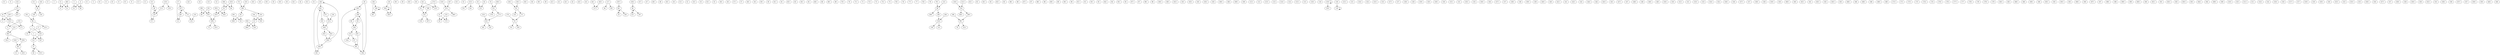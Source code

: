 digraph adj {
graph [k=45]
edge [d=-44]
"0+" [l=1882 C=17362]
"0-" [l=1882 C=17362]
"1+" [l=1110 C=10861]
"1-" [l=1110 C=10861]
"2+" [l=629 C=5640]
"2-" [l=629 C=5640]
"3+" [l=1256 C=11554]
"3-" [l=1256 C=11554]
"4+" [l=50 C=47]
"4-" [l=50 C=47]
"5+" [l=106 C=354]
"5-" [l=106 C=354]
"6+" [l=130 C=418]
"6-" [l=130 C=418]
"7+" [l=46 C=8]
"7-" [l=46 C=8]
"8+" [l=112 C=382]
"8-" [l=112 C=382]
"9+" [l=549 C=4578]
"9-" [l=549 C=4578]
"10+" [l=3098 C=30546]
"10-" [l=3098 C=30546]
"11+" [l=249 C=1013]
"11-" [l=249 C=1013]
"12+" [l=1654 C=16373]
"12-" [l=1654 C=16373]
"13+" [l=4435 C=43708]
"13-" [l=4435 C=43708]
"14+" [l=399 C=3495]
"14-" [l=399 C=3495]
"15+" [l=105 C=417]
"15-" [l=105 C=417]
"16+" [l=594 C=5745]
"16-" [l=594 C=5745]
"17+" [l=1628 C=15368]
"17-" [l=1628 C=15368]
"18+" [l=151 C=896]
"18-" [l=151 C=896]
"19+" [l=149 C=406]
"19-" [l=149 C=406]
"20+" [l=108 C=391]
"20-" [l=108 C=391]
"21+" [l=208 C=1717]
"21-" [l=208 C=1717]
"22+" [l=67 C=234]
"22-" [l=67 C=234]
"23+" [l=90 C=434]
"23-" [l=90 C=434]
"24+" [l=111 C=330]
"24-" [l=111 C=330]
"25+" [l=3855 C=36225]
"25-" [l=3855 C=36225]
"26+" [l=1674 C=17595]
"26-" [l=1674 C=17595]
"27+" [l=929 C=8634]
"27-" [l=929 C=8634]
"28+" [l=1009 C=9529]
"28-" [l=1009 C=9529]
"29+" [l=571 C=5446]
"29-" [l=571 C=5446]
"30+" [l=1666 C=16268]
"30-" [l=1666 C=16268]
"31+" [l=553 C=4428]
"31-" [l=553 C=4428]
"32+" [l=842 C=7700]
"32-" [l=842 C=7700]
"33+" [l=815 C=7745]
"33-" [l=815 C=7745]
"34+" [l=1835 C=16878]
"34-" [l=1835 C=16878]
"35+" [l=47 C=96]
"35-" [l=47 C=96]
"36+" [l=129 C=682]
"36-" [l=129 C=682]
"37+" [l=45 C=15]
"37-" [l=45 C=15]
"38+" [l=59 C=446]
"38-" [l=59 C=446]
"39+" [l=1412 C=13683]
"39-" [l=1412 C=13683]
"40+" [l=52 C=231]
"40-" [l=52 C=231]
"41+" [l=135 C=760]
"41-" [l=135 C=760]
"42+" [l=2001 C=20643]
"42-" [l=2001 C=20643]
"43+" [l=1048 C=8803]
"43-" [l=1048 C=8803]
"44+" [l=1897 C=18252]
"44-" [l=1897 C=18252]
"45+" [l=45 C=3]
"45-" [l=45 C=3]
"46+" [l=78 C=1127]
"46-" [l=78 C=1127]
"47+" [l=2099 C=21848]
"47-" [l=2099 C=21848]
"48+" [l=45 C=6]
"48-" [l=45 C=6]
"49+" [l=3128 C=30188]
"49-" [l=3128 C=30188]
"50+" [l=3831 C=36257]
"50-" [l=3831 C=36257]
"51+" [l=184 C=991]
"51-" [l=184 C=991]
"52+" [l=62 C=363]
"52-" [l=62 C=363]
"53+" [l=953 C=9610]
"53-" [l=953 C=9610]
"54+" [l=71 C=208]
"54-" [l=71 C=208]
"55+" [l=127 C=597]
"55-" [l=127 C=597]
"56+" [l=2060 C=17224]
"56-" [l=2060 C=17224]
"57+" [l=1787 C=14316]
"57-" [l=1787 C=14316]
"58+" [l=1547 C=14456]
"58-" [l=1547 C=14456]
"59+" [l=492 C=3650]
"59-" [l=492 C=3650]
"60+" [l=153 C=987]
"60-" [l=153 C=987]
"61+" [l=3254 C=33194]
"61-" [l=3254 C=33194]
"62+" [l=51 C=59]
"62-" [l=51 C=59]
"63+" [l=93 C=219]
"63-" [l=93 C=219]
"64+" [l=671 C=5153]
"64-" [l=671 C=5153]
"65+" [l=630 C=5963]
"65-" [l=630 C=5963]
"66+" [l=127 C=473]
"66-" [l=127 C=473]
"67+" [l=72 C=315]
"67-" [l=72 C=315]
"68+" [l=163 C=961]
"68-" [l=163 C=961]
"69+" [l=437 C=3191]
"69-" [l=437 C=3191]
"70+" [l=1286 C=12983]
"70-" [l=1286 C=12983]
"71+" [l=537 C=4093]
"71-" [l=537 C=4093]
"72+" [l=1041 C=9824]
"72-" [l=1041 C=9824]
"73+" [l=3292 C=34348]
"73-" [l=3292 C=34348]
"74+" [l=622 C=4992]
"74-" [l=622 C=4992]
"75+" [l=97 C=313]
"75-" [l=97 C=313]
"76+" [l=165 C=1091]
"76-" [l=165 C=1091]
"77+" [l=95 C=197]
"77-" [l=95 C=197]
"78+" [l=153 C=1075]
"78-" [l=153 C=1075]
"79+" [l=1453 C=13685]
"79-" [l=1453 C=13685]
"80+" [l=69 C=1140]
"80-" [l=69 C=1140]
"81+" [l=1094 C=9459]
"81-" [l=1094 C=9459]
"82+" [l=153 C=618]
"82-" [l=153 C=618]
"83+" [l=46 C=91]
"83-" [l=46 C=91]
"84+" [l=89 C=526]
"84-" [l=89 C=526]
"85+" [l=477 C=3922]
"85-" [l=477 C=3922]
"86+" [l=2297 C=21987]
"86-" [l=2297 C=21987]
"87+" [l=102 C=338]
"87-" [l=102 C=338]
"88+" [l=2452 C=23362]
"88-" [l=2452 C=23362]
"89+" [l=115 C=413]
"89-" [l=115 C=413]
"90+" [l=343 C=2751]
"90-" [l=343 C=2751]
"91+" [l=3934 C=38772]
"91-" [l=3934 C=38772]
"92+" [l=133 C=442]
"92-" [l=133 C=442]
"93+" [l=143 C=1049]
"93-" [l=143 C=1049]
"94+" [l=709 C=4827]
"94-" [l=709 C=4827]
"95+" [l=116 C=739]
"95-" [l=116 C=739]
"96+" [l=67 C=186]
"96-" [l=67 C=186]
"97+" [l=325 C=1697]
"97-" [l=325 C=1697]
"98+" [l=184 C=735]
"98-" [l=184 C=735]
"99+" [l=50 C=102]
"99-" [l=50 C=102]
"100+" [l=117 C=315]
"100-" [l=117 C=315]
"101+" [l=205 C=1057]
"101-" [l=205 C=1057]
"102+" [l=380 C=2746]
"102-" [l=380 C=2746]
"103+" [l=582 C=3983]
"103-" [l=582 C=3983]
"104+" [l=47 C=184]
"104-" [l=47 C=184]
"105+" [l=112 C=676]
"105-" [l=112 C=676]
"106+" [l=4121 C=36881]
"106-" [l=4121 C=36881]
"107+" [l=45 C=6]
"107-" [l=45 C=6]
"108+" [l=195 C=997]
"108-" [l=195 C=997]
"109+" [l=247 C=1898]
"109-" [l=247 C=1898]
"110+" [l=435 C=3628]
"110-" [l=435 C=3628]
"111+" [l=56 C=38]
"111-" [l=56 C=38]
"112+" [l=1579 C=12958]
"112-" [l=1579 C=12958]
"113+" [l=128 C=589]
"113-" [l=128 C=589]
"114+" [l=106 C=470]
"114-" [l=106 C=470]
"115+" [l=232 C=1229]
"115-" [l=232 C=1229]
"116+" [l=167 C=899]
"116-" [l=167 C=899]
"117+" [l=2629 C=22870]
"117-" [l=2629 C=22870]
"118+" [l=363 C=2415]
"118-" [l=363 C=2415]
"119+" [l=48 C=77]
"119-" [l=48 C=77]
"120+" [l=4018 C=41714]
"120-" [l=4018 C=41714]
"121+" [l=99 C=309]
"121-" [l=99 C=309]
"122+" [l=709 C=6882]
"122-" [l=709 C=6882]
"123+" [l=2727 C=25332]
"123-" [l=2727 C=25332]
"124+" [l=1100 C=9689]
"124-" [l=1100 C=9689]
"125+" [l=122 C=369]
"125-" [l=122 C=369]
"126+" [l=1379 C=12388]
"126-" [l=1379 C=12388]
"127+" [l=3981 C=40932]
"127-" [l=3981 C=40932]
"128+" [l=1550 C=17273]
"128-" [l=1550 C=17273]
"129+" [l=918 C=7897]
"129-" [l=918 C=7897]
"130+" [l=726 C=7043]
"130-" [l=726 C=7043]
"131+" [l=2369 C=21322]
"131-" [l=2369 C=21322]
"132+" [l=1013 C=9658]
"132-" [l=1013 C=9658]
"133+" [l=1263 C=12038]
"133-" [l=1263 C=12038]
"134+" [l=2156 C=23000]
"134-" [l=2156 C=23000]
"135+" [l=1378 C=13026]
"135-" [l=1378 C=13026]
"136+" [l=189 C=653]
"136-" [l=189 C=653]
"137+" [l=1506 C=12432]
"137-" [l=1506 C=12432]
"138+" [l=110 C=516]
"138-" [l=110 C=516]
"139+" [l=908 C=9266]
"139-" [l=908 C=9266]
"140+" [l=2038 C=19872]
"140-" [l=2038 C=19872]
"141+" [l=1336 C=12878]
"141-" [l=1336 C=12878]
"142+" [l=214 C=1213]
"142-" [l=214 C=1213]
"143+" [l=158 C=782]
"143-" [l=158 C=782]
"144+" [l=1027 C=8530]
"144-" [l=1027 C=8530]
"145+" [l=184 C=911]
"145-" [l=184 C=911]
"146+" [l=46 C=85]
"146-" [l=46 C=85]
"147+" [l=262 C=2008]
"147-" [l=262 C=2008]
"148+" [l=481 C=4608]
"148-" [l=481 C=4608]
"149+" [l=171 C=1079]
"149-" [l=171 C=1079]
"150+" [l=151 C=448]
"150-" [l=151 C=448]
"151+" [l=209 C=1078]
"151-" [l=209 C=1078]
"152+" [l=412 C=3635]
"152-" [l=412 C=3635]
"153+" [l=90 C=338]
"153-" [l=90 C=338]
"154+" [l=464 C=2924]
"154-" [l=464 C=2924]
"155+" [l=49 C=32]
"155-" [l=49 C=32]
"156+" [l=633 C=4658]
"156-" [l=633 C=4658]
"157+" [l=3305 C=29233]
"157-" [l=3305 C=29233]
"158+" [l=114 C=657]
"158-" [l=114 C=657]
"159+" [l=118 C=431]
"159-" [l=118 C=431]
"160+" [l=1767 C=15582]
"160-" [l=1767 C=15582]
"161+" [l=97 C=303]
"161-" [l=97 C=303]
"162+" [l=232 C=931]
"162-" [l=232 C=931]
"163+" [l=146 C=460]
"163-" [l=146 C=460]
"164+" [l=2350 C=23476]
"164-" [l=2350 C=23476]
"165+" [l=5644 C=57714]
"165-" [l=5644 C=57714]
"166+" [l=960 C=9535]
"166-" [l=960 C=9535]
"167+" [l=642 C=6334]
"167-" [l=642 C=6334]
"168+" [l=593 C=5465]
"168-" [l=593 C=5465]
"169+" [l=342 C=2618]
"169-" [l=342 C=2618]
"170+" [l=1221 C=10731]
"170-" [l=1221 C=10731]
"171+" [l=118 C=560]
"171-" [l=118 C=560]
"172+" [l=346 C=2781]
"172-" [l=346 C=2781]
"173+" [l=925 C=7279]
"173-" [l=925 C=7279]
"174+" [l=1621 C=14701]
"174-" [l=1621 C=14701]
"175+" [l=56 C=165]
"175-" [l=56 C=165]
"176+" [l=196 C=1260]
"176-" [l=196 C=1260]
"177+" [l=3373 C=33775]
"177-" [l=3373 C=33775]
"178+" [l=191 C=778]
"178-" [l=191 C=778]
"179+" [l=4035 C=37904]
"179-" [l=4035 C=37904]
"180+" [l=124 C=604]
"180-" [l=124 C=604]
"181+" [l=1529 C=14971]
"181-" [l=1529 C=14971]
"182+" [l=118 C=464]
"182-" [l=118 C=464]
"183+" [l=630 C=6079]
"183-" [l=630 C=6079]
"184+" [l=89 C=427]
"184-" [l=89 C=427]
"185+" [l=99 C=619]
"185-" [l=99 C=619]
"186+" [l=458 C=3548]
"186-" [l=458 C=3548]
"187+" [l=67 C=156]
"187-" [l=67 C=156]
"188+" [l=1157 C=10111]
"188-" [l=1157 C=10111]
"189+" [l=953 C=8370]
"189-" [l=953 C=8370]
"190+" [l=1097 C=8653]
"190-" [l=1097 C=8653]
"191+" [l=127 C=550]
"191-" [l=127 C=550]
"192+" [l=196 C=1048]
"192-" [l=196 C=1048]
"193+" [l=505 C=3424]
"193-" [l=505 C=3424]
"194+" [l=89 C=460]
"194-" [l=89 C=460]
"195+" [l=2072 C=22453]
"195-" [l=2072 C=22453]
"196+" [l=2642 C=24493]
"196-" [l=2642 C=24493]
"197+" [l=240 C=935]
"197-" [l=240 C=935]
"198+" [l=122 C=294]
"198-" [l=122 C=294]
"199+" [l=2032 C=18312]
"199-" [l=2032 C=18312]
"200+" [l=4141 C=42038]
"200-" [l=4141 C=42038]
"201+" [l=349 C=2827]
"201-" [l=349 C=2827]
"202+" [l=101 C=441]
"202-" [l=101 C=441]
"203+" [l=3490 C=30200]
"203-" [l=3490 C=30200]
"204+" [l=834 C=7780]
"204-" [l=834 C=7780]
"205+" [l=902 C=7710]
"205-" [l=902 C=7710]
"206+" [l=653 C=6629]
"206-" [l=653 C=6629]
"207+" [l=505 C=3627]
"207-" [l=505 C=3627]
"208+" [l=511 C=4494]
"208-" [l=511 C=4494]
"209+" [l=1119 C=10797]
"209-" [l=1119 C=10797]
"210+" [l=1530 C=13656]
"210-" [l=1530 C=13656]
"211+" [l=223 C=1835]
"211-" [l=223 C=1835]
"212+" [l=111 C=476]
"212-" [l=111 C=476]
"213+" [l=67 C=563]
"213-" [l=67 C=563]
"214+" [l=2740 C=24487]
"214-" [l=2740 C=24487]
"215+" [l=2327 C=19926]
"215-" [l=2327 C=19926]
"216+" [l=1510 C=13204]
"216-" [l=1510 C=13204]
"217+" [l=94 C=335]
"217-" [l=94 C=335]
"218+" [l=324 C=2108]
"218-" [l=324 C=2108]
"219+" [l=136 C=623]
"219-" [l=136 C=623]
"220+" [l=2046 C=18640]
"220-" [l=2046 C=18640]
"221+" [l=1456 C=13115]
"221-" [l=1456 C=13115]
"222+" [l=864 C=8346]
"222-" [l=864 C=8346]
"223+" [l=4315 C=41994]
"223-" [l=4315 C=41994]
"224+" [l=45 C=11]
"224-" [l=45 C=11]
"225+" [l=2265 C=21240]
"225-" [l=2265 C=21240]
"226+" [l=907 C=7699]
"226-" [l=907 C=7699]
"227+" [l=1495 C=15457]
"227-" [l=1495 C=15457]
"228+" [l=1564 C=15680]
"228-" [l=1564 C=15680]
"229+" [l=74 C=210]
"229-" [l=74 C=210]
"230+" [l=95 C=338]
"230-" [l=95 C=338]
"231+" [l=54 C=185]
"231-" [l=54 C=185]
"232+" [l=378 C=2569]
"232-" [l=378 C=2569]
"233+" [l=413 C=3005]
"233-" [l=413 C=3005]
"234+" [l=109 C=364]
"234-" [l=109 C=364]
"235+" [l=1429 C=14854]
"235-" [l=1429 C=14854]
"236+" [l=96 C=225]
"236-" [l=96 C=225]
"237+" [l=91 C=440]
"237-" [l=91 C=440]
"238+" [l=47 C=150]
"238-" [l=47 C=150]
"239+" [l=139 C=372]
"239-" [l=139 C=372]
"240+" [l=992 C=9521]
"240-" [l=992 C=9521]
"1-" -> "10+"
"1-" -> "187-"
"3-" -> "12+"
"3-" -> "68-"
"4-" -> "12+"
"4-" -> "68-"
"7+" -> "96+"
"7-" -> "23-"
"7-" -> "155-"
"10+" -> "37-"
"10-" -> "1+"
"10-" -> "155+"
"12-" -> "3+"
"12-" -> "4+"
"13+" -> "27+"
"13+" -> "48-"
"16+" -> "60-"
"16+" -> "93+"
"17-" -> "23-"
"17-" -> "155-"
"21+" -> "38-"
"22+" -> "234+"
"22+" -> "235+"
"22-" -> "208+"
"22-" -> "233-"
"23+" -> "7+"
"23+" -> "17+"
"26-" -> "146+"
"26-" -> "194-"
"27-" -> "13-"
"27-" -> "107+"
"28-" -> "184+"
"28-" -> "185+"
"31+" -> "231-"
"31-" -> "54-"
"31-" -> "175-"
"33-" -> "215-"
"34-" -> "215-"
"35+" -> "170+"
"35+" -> "171+"
"35-" -> "74+"
"35-" -> "205-"
"37+" -> "10-"
"37+" -> "45+"
"37-" -> "45-"
"37-" -> "152+"
"38+" -> "21-"
"38+" -> "143+"
"38-" -> "218-"
"38-" -> "229-"
"40+" -> "80-"
"40-" -> "104+"
"44+" -> "117+"
"45+" -> "37+"
"45-" -> "37-"
"46+" -> "52-"
"46+" -> "165-"
"46-" -> "52+"
"46-" -> "207-"
"48+" -> "13-"
"48+" -> "107+"
"48-" -> "107-"
"52+" -> "46-"
"52-" -> "46+"
"54+" -> "31+"
"54+" -> "123+"
"60+" -> "16-"
"60+" -> "206+"
"62+" -> "181-"
"62+" -> "191-"
"62-" -> "132-"
"62-" -> "171-"
"64+" -> "208+"
"64+" -> "233-"
"67+" -> "213+"
"67-" -> "80-"
"68+" -> "3+"
"68+" -> "4+"
"73+" -> "189-"
"74-" -> "35+"
"79+" -> "99-"
"80+" -> "40-"
"80+" -> "67+"
"80-" -> "146+"
"80-" -> "194-"
"83+" -> "238+"
"83-" -> "104-"
"84+" -> "238+"
"84-" -> "104-"
"93+" -> "189+"
"93-" -> "16-"
"93-" -> "206+"
"96+" -> "101+"
"96+" -> "229+"
"96-" -> "7-"
"96-" -> "221+"
"99+" -> "79-"
"99+" -> "122+"
"99-" -> "108+"
"99-" -> "180-"
"101-" -> "96-"
"104+" -> "83+"
"104+" -> "84+"
"104-" -> "40+"
"104-" -> "213-"
"107+" -> "48+"
"107+" -> "111-"
"107-" -> "27+"
"107-" -> "48-"
"108-" -> "99+"
"110+" -> "111+"
"110+" -> "133+"
"111+" -> "107-"
"111-" -> "110-"
"117-" -> "44-"
"117-" -> "182-"
"118+" -> "231+"
"119+" -> "119+"
"119+" -> "120+"
"119-" -> "119-"
"120-" -> "119-"
"122-" -> "99-"
"123-" -> "54-"
"123-" -> "175-"
"126+" -> "224-"
"132+" -> "62+"
"133-" -> "110-"
"134-" -> "213+"
"143-" -> "38-"
"146+" -> "238-"
"146-" -> "26+"
"146-" -> "80+"
"152-" -> "37+"
"155+" -> "7+"
"155+" -> "17+"
"155-" -> "10+"
"155-" -> "187-"
"164-" -> "224+"
"165+" -> "46-"
"167-" -> "231+"
"170-" -> "35-"
"171+" -> "62+"
"171-" -> "35-"
"175+" -> "31+"
"175+" -> "123+"
"180+" -> "99+"
"180-" -> "224+"
"181+" -> "62-"
"182+" -> "117+"
"184+" -> "184+"
"184+" -> "185+"
"184-" -> "28+"
"184-" -> "184-"
"185-" -> "28+"
"185-" -> "184-"
"187+" -> "1+"
"187+" -> "155+"
"188-" -> "231-"
"189+" -> "73-"
"189+" -> "225+"
"189-" -> "93-"
"189-" -> "235-"
"191+" -> "62-"
"194+" -> "26+"
"194+" -> "80+"
"194-" -> "238-"
"195+" -> "234+"
"195+" -> "235+"
"205+" -> "35+"
"206-" -> "60-"
"206-" -> "93+"
"207+" -> "46+"
"208-" -> "22+"
"208-" -> "64-"
"212+" -> "224-"
"213+" -> "104+"
"213-" -> "67-"
"213-" -> "134+"
"215+" -> "33+"
"215+" -> "34+"
"218+" -> "38+"
"221-" -> "96+"
"224+" -> "126-"
"224+" -> "212-"
"224-" -> "164+"
"224-" -> "180+"
"225-" -> "189-"
"229+" -> "38+"
"229-" -> "96-"
"231+" -> "31-"
"231+" -> "188+"
"231-" -> "118-"
"231-" -> "167+"
"233+" -> "22+"
"233+" -> "64-"
"234-" -> "22-"
"234-" -> "195-"
"235+" -> "189+"
"235-" -> "22-"
"235-" -> "195-"
"238+" -> "146-"
"238+" -> "194+"
"238-" -> "83-"
"238-" -> "84-"
}
